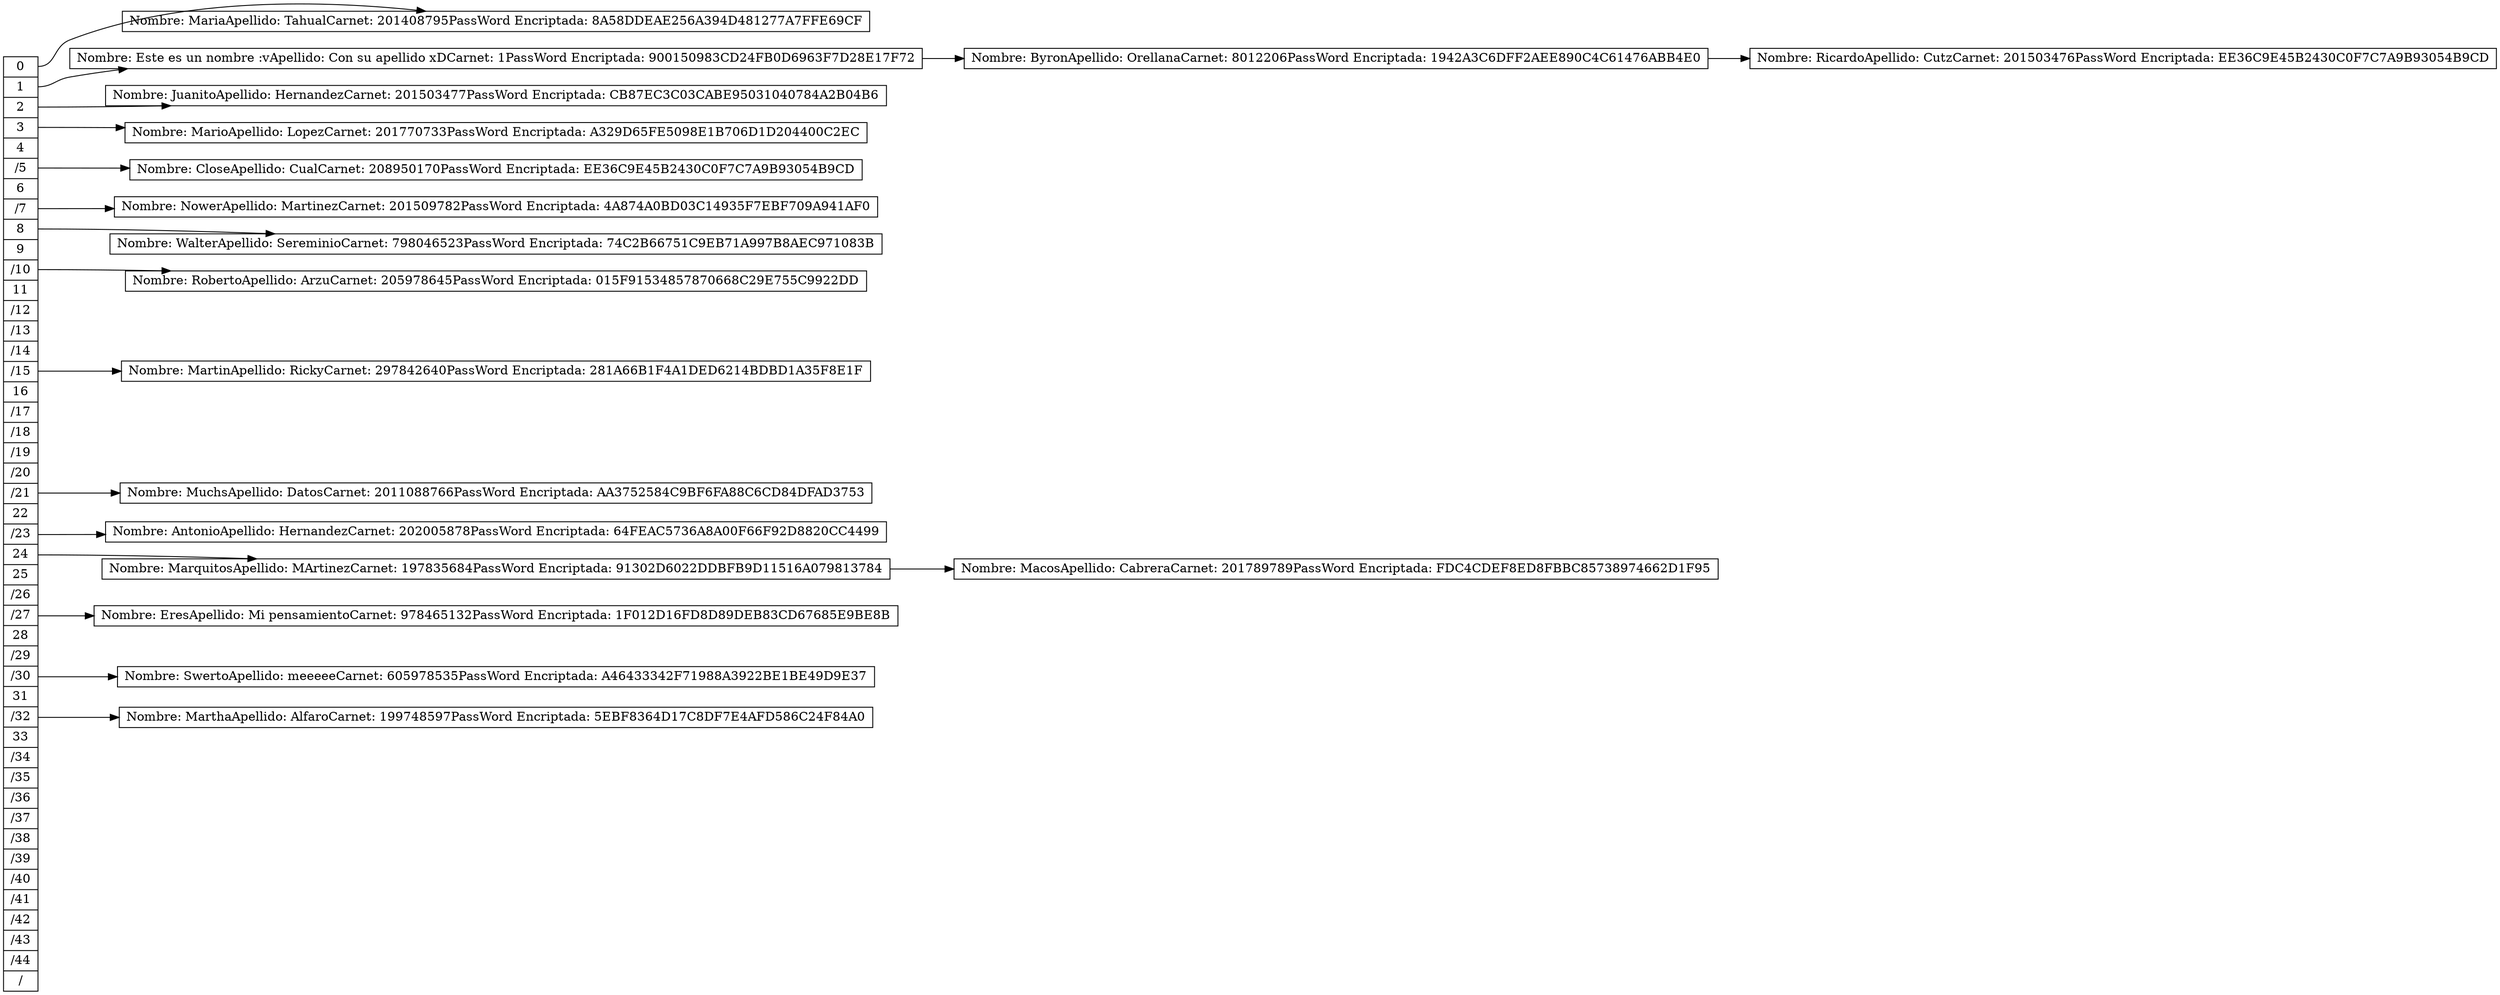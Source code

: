 digraph Hash{ 
 rankdir= LR
 node[shape=record, width= 0.1, height= 0.1];
Nodo1089964038[label="<P0>0|<P1>1|<P2>2|<P3>3|<P4>4|<P5>/5|<P6>6|<P7>/7|<P8>8|<P9>9|<P10>/10|<P11>11|<P12>/12|<P13>/13|<P14>/14|<P15>/15|<P16>16|<P17>/17|<P18>/18|<P19>/19|<P20>/20|<P21>/21|<P22>22|<P23>/23|<P24>24|<P25>25|<P26>/26|<P27>/27|<P28>28|<P29>/29|<P30>/30|<P31>31|<P32>/32|<P33>33|<P34>/34|<P35>/35|<P36>/36|<P37>/37|<P38>/38|<P39>/39|<P40>/40|<P41>/41|<P42>/42|<P43>/43|<P44>/44|<P45>/"];
Nodo740553133[label=" Nombre: Maria
Apellido:  Tahual
Carnet: 201408795
PassWord Encriptada: 8A58DDEAE256A394D481277A7FFE69CF"];
Nodo1089964038:P0 ->Nodo740553133
Nodo32470259[label=" Nombre: Este es un nombre :v
Apellido:  Con su apellido xD
Carnet: 1
PassWord Encriptada: 900150983CD24FB0D6963F7D28E17F72"];
Nodo32470259->Nodo1344633137
Nodo1344633137[label=" Nombre: Byron
Apellido:  Orellana
Carnet: 8012206
PassWord Encriptada: 1942A3C6DFF2AEE890C4C61476ABB4E0"];
Nodo1344633137->Nodo745438347
Nodo745438347[label=" Nombre: Ricardo
Apellido:  Cutz
Carnet: 201503476
PassWord Encriptada: EE36C9E45B2430C0F7C7A9B93054B9CD"];
Nodo1089964038:P1 ->Nodo32470259
Nodo536043058[label=" Nombre: Juanito
Apellido:  Hernandez
Carnet: 201503477
PassWord Encriptada: CB87EC3C03CABE95031040784A2B04B6"];
Nodo1089964038:P2 ->Nodo536043058
Nodo1698818515[label=" Nombre: Mario
Apellido:  Lopez
Carnet: 201770733
PassWord Encriptada: A329D65FE5098E1B706D1D204400C2EC"];
Nodo1089964038:P3 ->Nodo1698818515
Nodo517404859[label=" Nombre: Close
Apellido:  Cual
Carnet: 208950170
PassWord Encriptada: EE36C9E45B2430C0F7C7A9B93054B9CD"];
Nodo1089964038:P5 ->Nodo517404859
Nodo1099126222[label=" Nombre: Nower
Apellido:  Martinez
Carnet: 201509782
PassWord Encriptada: 4A874A0BD03C14935F7EBF709A941AF0"];
Nodo1089964038:P7 ->Nodo1099126222
Nodo1149534466[label=" Nombre: Walter
Apellido:  Sereminio
Carnet: 798046523
PassWord Encriptada: 74C2B66751C9EB71A997B8AEC971083B"];
Nodo1089964038:P8 ->Nodo1149534466
Nodo786556720[label=" Nombre: Roberto
Apellido:  Arzu
Carnet: 205978645
PassWord Encriptada: 015F91534857870668C29E755C9922DD"];
Nodo1089964038:P10 ->Nodo786556720
Nodo123453815[label=" Nombre: Martin
Apellido:  Ricky
Carnet: 297842640
PassWord Encriptada: 281A66B1F4A1DED6214BDBD1A35F8E1F"];
Nodo1089964038:P15 ->Nodo123453815
Nodo1554893175[label=" Nombre: Muchs
Apellido:  Datos
Carnet: 2011088766
PassWord Encriptada: AA3752584C9BF6FA88C6CD84DFAD3753"];
Nodo1089964038:P21 ->Nodo1554893175
Nodo1019334513[label=" Nombre: Antonio
Apellido:  Hernandez
Carnet: 202005878
PassWord Encriptada: 64FEAC5736A8A00F66F92D8820CC4499"];
Nodo1089964038:P23 ->Nodo1019334513
Nodo498628542[label=" Nombre: Marquitos
Apellido:  MArtinez
Carnet: 197835684
PassWord Encriptada: 91302D6022DDBFB9D11516A079813784"];
Nodo498628542->Nodo1144081671
Nodo1144081671[label=" Nombre: Macos
Apellido:  Cabrera
Carnet: 201789789
PassWord Encriptada: FDC4CDEF8ED8FBBC85738974662D1F95"];
Nodo1089964038:P24 ->Nodo498628542
Nodo1986384519[label=" Nombre: Eres
Apellido:  Mi pensamiento
Carnet: 978465132
PassWord Encriptada: 1F012D16FD8D89DEB83CD67685E9BE8B"];
Nodo1089964038:P27 ->Nodo1986384519
Nodo1156395389[label=" Nombre: Swerto
Apellido:  meeeee
Carnet: 605978535
PassWord Encriptada: A46433342F71988A3922BE1BE49D9E37"];
Nodo1089964038:P30 ->Nodo1156395389
Nodo448179161[label=" Nombre: Martha
Apellido:  Alfaro
Carnet: 199748597
PassWord Encriptada: 5EBF8364D17C8DF7E4AFD586C24F84A0"];
Nodo1089964038:P32 ->Nodo448179161

}
